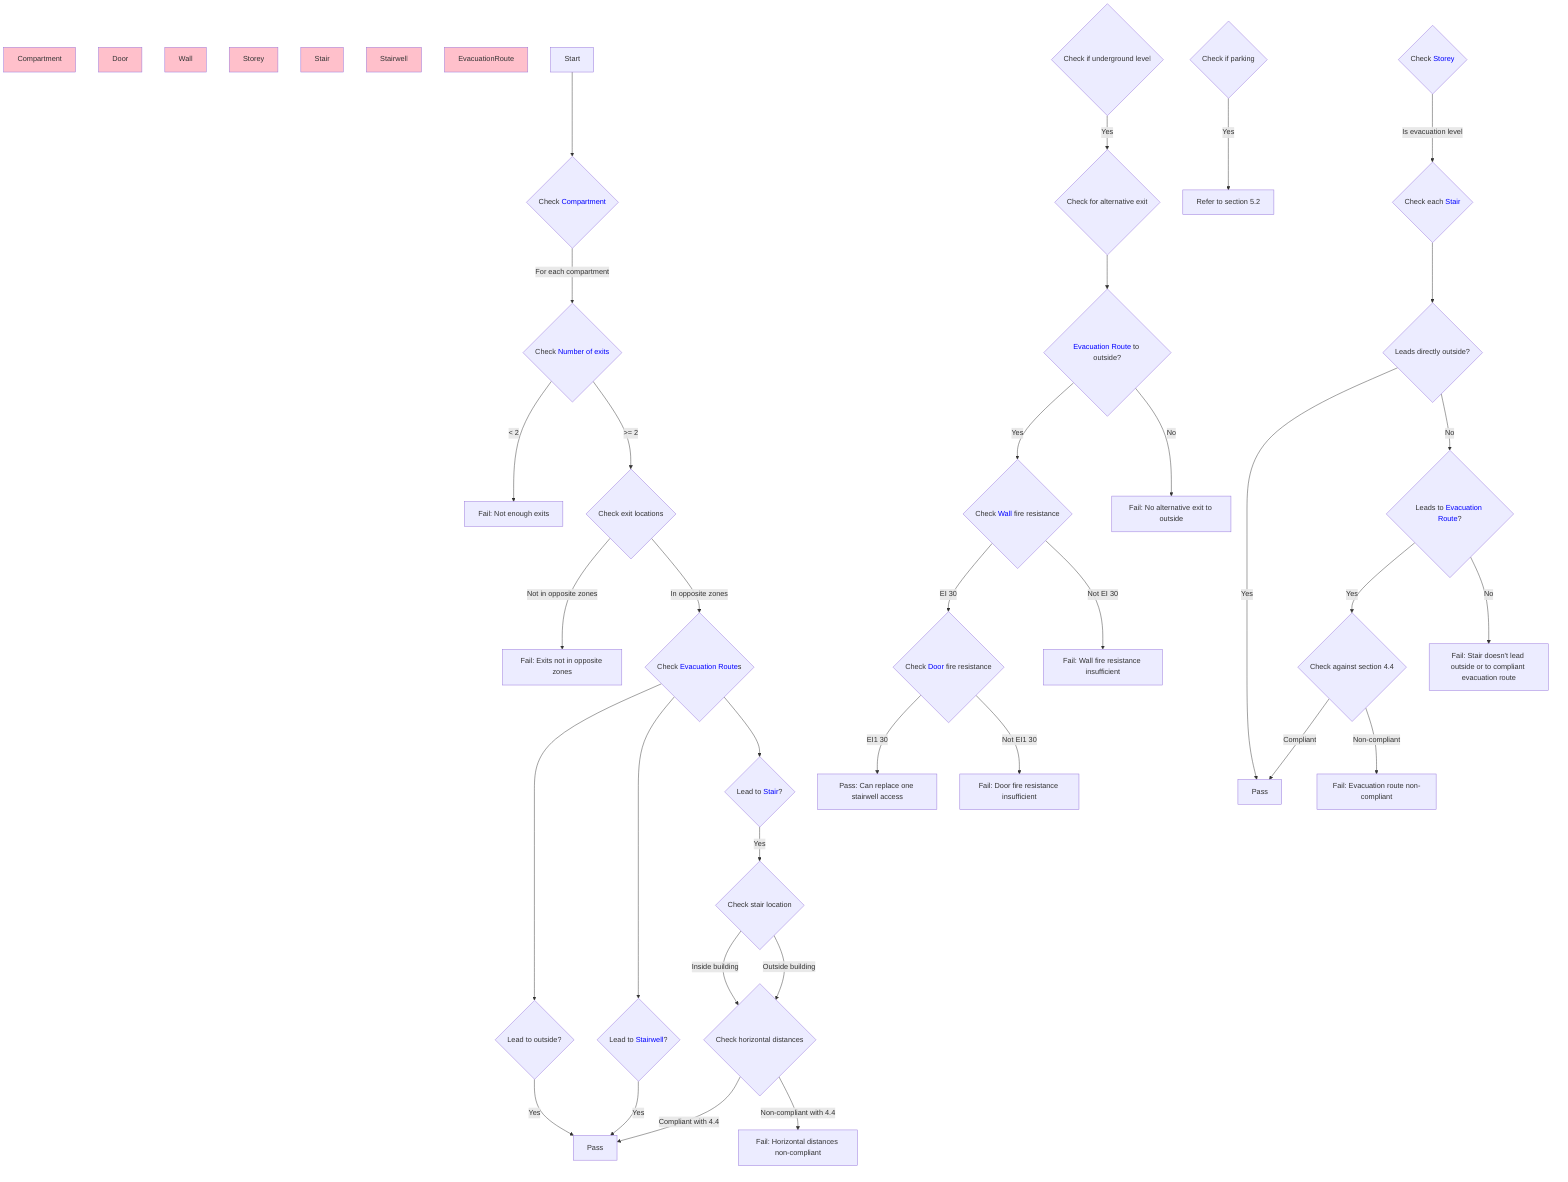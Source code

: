 graph TD
    style Compartment fill:#ffc0cb
    style Door fill:#ffc0cb
    style Wall fill:#ffc0cb
    style Storey fill:#ffc0cb
    style Stair fill:#ffc0cb
    style Stairwell fill:#ffc0cb
    style EvacuationRoute fill:#ffc0cb

    A[Start] --> B{Check <font color='blue'>Compartment</font>}
    B --> |For each compartment| C{Check <font color='blue'>Number of exits</font>}
    C --> |< 2| D[Fail: Not enough exits]
    C --> |>= 2| E{Check exit locations}
    E --> |Not in opposite zones| F[Fail: Exits not in opposite zones]
    E --> |In opposite zones| G{Check <font color='blue'>Evacuation Route</font>s}
    G --> H{Lead to outside?}
    G --> I{Lead to <font color='blue'>Stairwell</font>?}
    G --> J{Lead to <font color='blue'>Stair</font>?}
    H --> |Yes| K[Pass]
    I --> |Yes| K
    J --> |Yes| L{Check stair location}
    L --> |Inside building| M{Check horizontal distances}
    L --> |Outside building| M
    M --> |Compliant with 4.4| K
    M --> |Non-compliant with 4.4| N[Fail: Horizontal distances non-compliant]

    O{Check if underground level}
    O --> |Yes| P{Check for alternative exit}
    P --> Q{<font color='blue'>Evacuation Route</font> to outside?}
    Q --> |Yes| R{Check <font color='blue'>Wall</font> fire resistance}
    R --> |EI 30| S{Check <font color='blue'>Door</font> fire resistance}
    S --> |EI1 30| T[Pass: Can replace one stairwell access]
    S --> |Not EI1 30| U[Fail: Door fire resistance insufficient]
    R --> |Not EI 30| V[Fail: Wall fire resistance insufficient]
    Q --> |No| W[Fail: No alternative exit to outside]

    X{Check if parking}
    X --> |Yes| Y[Refer to section 5.2]

    Z{Check <font color='blue'>Storey</font>}
    Z --> |Is evacuation level| AA{Check each <font color='blue'>Stair</font>}
    AA --> AB{Leads directly outside?}
    AB --> |Yes| AC[Pass]
    AB --> |No| AD{Leads to <font color='blue'>Evacuation Route</font>?}
    AD --> |Yes| AE{Check against section 4.4}
    AE --> |Compliant| AC
    AE --> |Non-compliant| AF[Fail: Evacuation route non-compliant]
    AD --> |No| AG[Fail: Stair doesn't lead outside or to compliant evacuation route]
